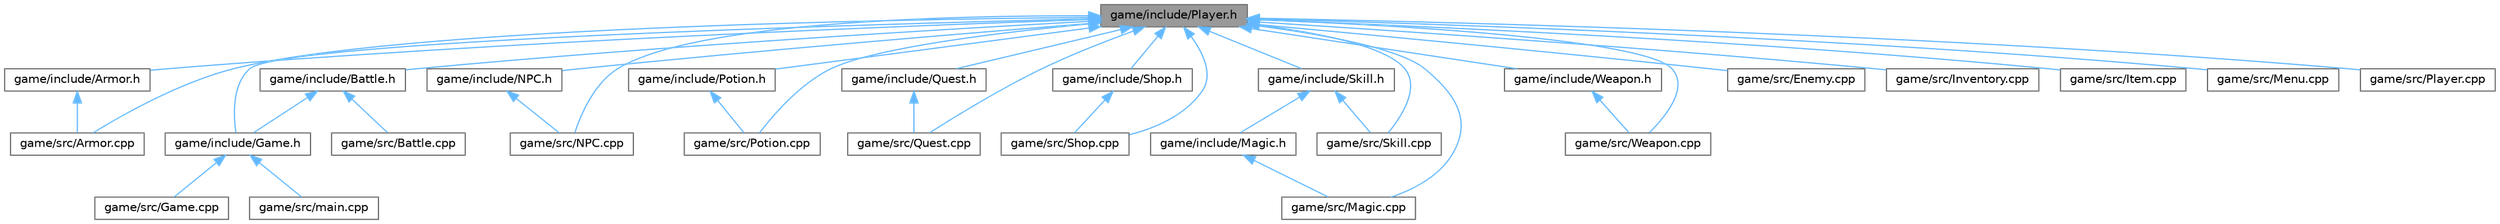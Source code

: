 digraph "game/include/Player.h"
{
 // LATEX_PDF_SIZE
  bgcolor="transparent";
  edge [fontname=Helvetica,fontsize=10,labelfontname=Helvetica,labelfontsize=10];
  node [fontname=Helvetica,fontsize=10,shape=box,height=0.2,width=0.4];
  Node1 [id="Node000001",label="game/include/Player.h",height=0.2,width=0.4,color="gray40", fillcolor="grey60", style="filled", fontcolor="black",tooltip="Player character class."];
  Node1 -> Node2 [id="edge1_Node000001_Node000002",dir="back",color="steelblue1",style="solid",tooltip=" "];
  Node2 [id="Node000002",label="game/include/Armor.h",height=0.2,width=0.4,color="grey40", fillcolor="white", style="filled",URL="$Armor_8h.html",tooltip="Armor item class."];
  Node2 -> Node3 [id="edge2_Node000002_Node000003",dir="back",color="steelblue1",style="solid",tooltip=" "];
  Node3 [id="Node000003",label="game/src/Armor.cpp",height=0.2,width=0.4,color="grey40", fillcolor="white", style="filled",URL="$Armor_8cpp.html",tooltip=" "];
  Node1 -> Node4 [id="edge3_Node000001_Node000004",dir="back",color="steelblue1",style="solid",tooltip=" "];
  Node4 [id="Node000004",label="game/include/Battle.h",height=0.2,width=0.4,color="grey40", fillcolor="white", style="filled",URL="$Battle_8h.html",tooltip="Battle system class."];
  Node4 -> Node5 [id="edge4_Node000004_Node000005",dir="back",color="steelblue1",style="solid",tooltip=" "];
  Node5 [id="Node000005",label="game/include/Game.h",height=0.2,width=0.4,color="grey40", fillcolor="white", style="filled",URL="$Game_8h.html",tooltip="Main game controller class."];
  Node5 -> Node6 [id="edge5_Node000005_Node000006",dir="back",color="steelblue1",style="solid",tooltip=" "];
  Node6 [id="Node000006",label="game/src/Game.cpp",height=0.2,width=0.4,color="grey40", fillcolor="white", style="filled",URL="$Game_8cpp.html",tooltip="Implementation of the main game controller."];
  Node5 -> Node7 [id="edge6_Node000005_Node000007",dir="back",color="steelblue1",style="solid",tooltip=" "];
  Node7 [id="Node000007",label="game/src/main.cpp",height=0.2,width=0.4,color="grey40", fillcolor="white", style="filled",URL="$main_8cpp.html",tooltip="Main entry point for the RPG game."];
  Node4 -> Node8 [id="edge7_Node000004_Node000008",dir="back",color="steelblue1",style="solid",tooltip=" "];
  Node8 [id="Node000008",label="game/src/Battle.cpp",height=0.2,width=0.4,color="grey40", fillcolor="white", style="filled",URL="$Battle_8cpp.html",tooltip=" "];
  Node1 -> Node5 [id="edge8_Node000001_Node000005",dir="back",color="steelblue1",style="solid",tooltip=" "];
  Node1 -> Node9 [id="edge9_Node000001_Node000009",dir="back",color="steelblue1",style="solid",tooltip=" "];
  Node9 [id="Node000009",label="game/include/NPC.h",height=0.2,width=0.4,color="grey40", fillcolor="white", style="filled",URL="$NPC_8h.html",tooltip="Non-player character class."];
  Node9 -> Node10 [id="edge10_Node000009_Node000010",dir="back",color="steelblue1",style="solid",tooltip=" "];
  Node10 [id="Node000010",label="game/src/NPC.cpp",height=0.2,width=0.4,color="grey40", fillcolor="white", style="filled",URL="$NPC_8cpp.html",tooltip=" "];
  Node1 -> Node11 [id="edge11_Node000001_Node000011",dir="back",color="steelblue1",style="solid",tooltip=" "];
  Node11 [id="Node000011",label="game/include/Potion.h",height=0.2,width=0.4,color="grey40", fillcolor="white", style="filled",URL="$Potion_8h.html",tooltip="Potion item class."];
  Node11 -> Node12 [id="edge12_Node000011_Node000012",dir="back",color="steelblue1",style="solid",tooltip=" "];
  Node12 [id="Node000012",label="game/src/Potion.cpp",height=0.2,width=0.4,color="grey40", fillcolor="white", style="filled",URL="$Potion_8cpp.html",tooltip=" "];
  Node1 -> Node13 [id="edge13_Node000001_Node000013",dir="back",color="steelblue1",style="solid",tooltip=" "];
  Node13 [id="Node000013",label="game/include/Quest.h",height=0.2,width=0.4,color="grey40", fillcolor="white", style="filled",URL="$Quest_8h.html",tooltip="Quest system class."];
  Node13 -> Node14 [id="edge14_Node000013_Node000014",dir="back",color="steelblue1",style="solid",tooltip=" "];
  Node14 [id="Node000014",label="game/src/Quest.cpp",height=0.2,width=0.4,color="grey40", fillcolor="white", style="filled",URL="$Quest_8cpp.html",tooltip=" "];
  Node1 -> Node15 [id="edge15_Node000001_Node000015",dir="back",color="steelblue1",style="solid",tooltip=" "];
  Node15 [id="Node000015",label="game/include/Shop.h",height=0.2,width=0.4,color="grey40", fillcolor="white", style="filled",URL="$Shop_8h.html",tooltip="Shop trading system class."];
  Node15 -> Node16 [id="edge16_Node000015_Node000016",dir="back",color="steelblue1",style="solid",tooltip=" "];
  Node16 [id="Node000016",label="game/src/Shop.cpp",height=0.2,width=0.4,color="grey40", fillcolor="white", style="filled",URL="$Shop_8cpp.html",tooltip=" "];
  Node1 -> Node17 [id="edge17_Node000001_Node000017",dir="back",color="steelblue1",style="solid",tooltip=" "];
  Node17 [id="Node000017",label="game/include/Skill.h",height=0.2,width=0.4,color="grey40", fillcolor="white", style="filled",URL="$Skill_8h.html",tooltip="Base skill class."];
  Node17 -> Node18 [id="edge18_Node000017_Node000018",dir="back",color="steelblue1",style="solid",tooltip=" "];
  Node18 [id="Node000018",label="game/include/Magic.h",height=0.2,width=0.4,color="grey40", fillcolor="white", style="filled",URL="$Magic_8h.html",tooltip="Magic spells class."];
  Node18 -> Node19 [id="edge19_Node000018_Node000019",dir="back",color="steelblue1",style="solid",tooltip=" "];
  Node19 [id="Node000019",label="game/src/Magic.cpp",height=0.2,width=0.4,color="grey40", fillcolor="white", style="filled",URL="$Magic_8cpp.html",tooltip=" "];
  Node17 -> Node20 [id="edge20_Node000017_Node000020",dir="back",color="steelblue1",style="solid",tooltip=" "];
  Node20 [id="Node000020",label="game/src/Skill.cpp",height=0.2,width=0.4,color="grey40", fillcolor="white", style="filled",URL="$Skill_8cpp.html",tooltip=" "];
  Node1 -> Node21 [id="edge21_Node000001_Node000021",dir="back",color="steelblue1",style="solid",tooltip=" "];
  Node21 [id="Node000021",label="game/include/Weapon.h",height=0.2,width=0.4,color="grey40", fillcolor="white", style="filled",URL="$Weapon_8h.html",tooltip="Weapon item class."];
  Node21 -> Node22 [id="edge22_Node000021_Node000022",dir="back",color="steelblue1",style="solid",tooltip=" "];
  Node22 [id="Node000022",label="game/src/Weapon.cpp",height=0.2,width=0.4,color="grey40", fillcolor="white", style="filled",URL="$Weapon_8cpp.html",tooltip="Implementation of the weapon class."];
  Node1 -> Node3 [id="edge23_Node000001_Node000003",dir="back",color="steelblue1",style="solid",tooltip=" "];
  Node1 -> Node23 [id="edge24_Node000001_Node000023",dir="back",color="steelblue1",style="solid",tooltip=" "];
  Node23 [id="Node000023",label="game/src/Enemy.cpp",height=0.2,width=0.4,color="grey40", fillcolor="white", style="filled",URL="$Enemy_8cpp.html",tooltip=" "];
  Node1 -> Node24 [id="edge25_Node000001_Node000024",dir="back",color="steelblue1",style="solid",tooltip=" "];
  Node24 [id="Node000024",label="game/src/Inventory.cpp",height=0.2,width=0.4,color="grey40", fillcolor="white", style="filled",URL="$Inventory_8cpp.html",tooltip=" "];
  Node1 -> Node25 [id="edge26_Node000001_Node000025",dir="back",color="steelblue1",style="solid",tooltip=" "];
  Node25 [id="Node000025",label="game/src/Item.cpp",height=0.2,width=0.4,color="grey40", fillcolor="white", style="filled",URL="$Item_8cpp.html",tooltip="Implementation of the base item class."];
  Node1 -> Node19 [id="edge27_Node000001_Node000019",dir="back",color="steelblue1",style="solid",tooltip=" "];
  Node1 -> Node26 [id="edge28_Node000001_Node000026",dir="back",color="steelblue1",style="solid",tooltip=" "];
  Node26 [id="Node000026",label="game/src/Menu.cpp",height=0.2,width=0.4,color="grey40", fillcolor="white", style="filled",URL="$Menu_8cpp.html",tooltip=" "];
  Node1 -> Node10 [id="edge29_Node000001_Node000010",dir="back",color="steelblue1",style="solid",tooltip=" "];
  Node1 -> Node27 [id="edge30_Node000001_Node000027",dir="back",color="steelblue1",style="solid",tooltip=" "];
  Node27 [id="Node000027",label="game/src/Player.cpp",height=0.2,width=0.4,color="grey40", fillcolor="white", style="filled",URL="$Player_8cpp.html",tooltip="Implementation of the player character class."];
  Node1 -> Node12 [id="edge31_Node000001_Node000012",dir="back",color="steelblue1",style="solid",tooltip=" "];
  Node1 -> Node14 [id="edge32_Node000001_Node000014",dir="back",color="steelblue1",style="solid",tooltip=" "];
  Node1 -> Node16 [id="edge33_Node000001_Node000016",dir="back",color="steelblue1",style="solid",tooltip=" "];
  Node1 -> Node20 [id="edge34_Node000001_Node000020",dir="back",color="steelblue1",style="solid",tooltip=" "];
  Node1 -> Node22 [id="edge35_Node000001_Node000022",dir="back",color="steelblue1",style="solid",tooltip=" "];
}
